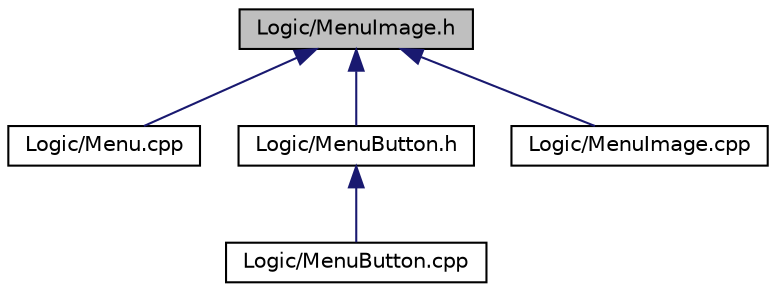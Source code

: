 digraph "Logic/MenuImage.h"
{
  edge [fontname="Helvetica",fontsize="10",labelfontname="Helvetica",labelfontsize="10"];
  node [fontname="Helvetica",fontsize="10",shape=record];
  Node1 [label="Logic/MenuImage.h",height=0.2,width=0.4,color="black", fillcolor="grey75", style="filled", fontcolor="black"];
  Node1 -> Node2 [dir="back",color="midnightblue",fontsize="10",style="solid"];
  Node2 [label="Logic/Menu.cpp",height=0.2,width=0.4,color="black", fillcolor="white", style="filled",URL="$Menu_8cpp.html"];
  Node1 -> Node3 [dir="back",color="midnightblue",fontsize="10",style="solid"];
  Node3 [label="Logic/MenuButton.h",height=0.2,width=0.4,color="black", fillcolor="white", style="filled",URL="$MenuButton_8h.html"];
  Node3 -> Node4 [dir="back",color="midnightblue",fontsize="10",style="solid"];
  Node4 [label="Logic/MenuButton.cpp",height=0.2,width=0.4,color="black", fillcolor="white", style="filled",URL="$MenuButton_8cpp.html"];
  Node1 -> Node5 [dir="back",color="midnightblue",fontsize="10",style="solid"];
  Node5 [label="Logic/MenuImage.cpp",height=0.2,width=0.4,color="black", fillcolor="white", style="filled",URL="$MenuImage_8cpp.html"];
}
